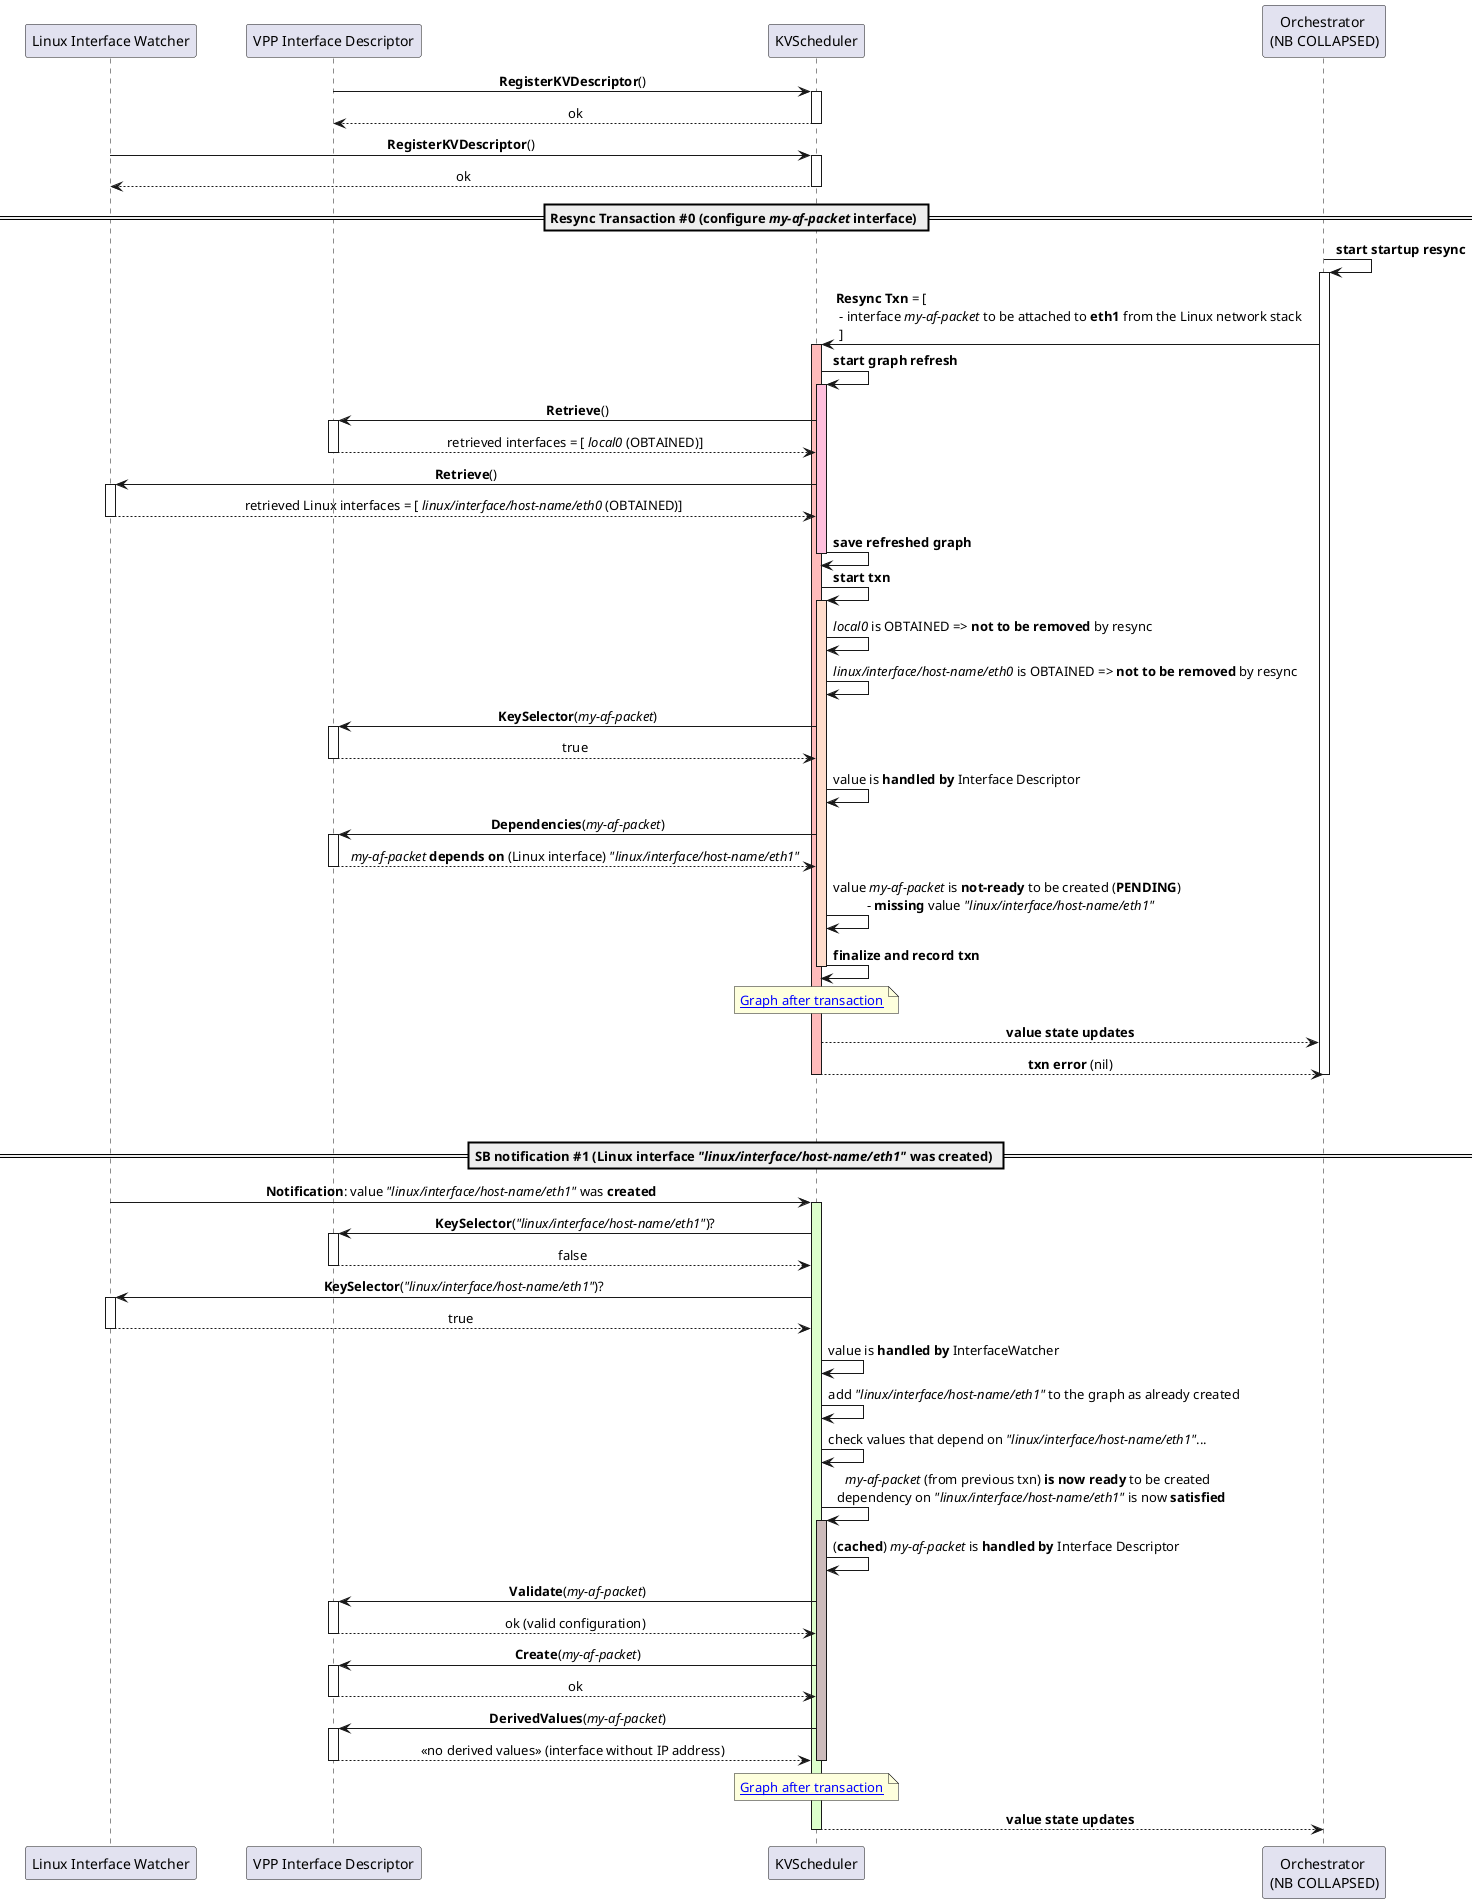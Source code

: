 @startuml

skinparam ParticipantPadding 20
skinparam BoxPadding 10
skinparam SequenceMessageAlign center

participant IW as "Linux Interface Watcher"
participant ID as "VPP Interface Descriptor"
participant KVS as "KVScheduler"
participant ORCH as "Orchestrator \n(NB COLLAPSED)"

ID -> KVS: **RegisterKVDescriptor**()
activate KVS
 KVS --> ID: ok
deactivate KVS
IW -> KVS: **RegisterKVDescriptor**()
activate KVS
 KVS --> IW: ok
deactivate KVS

== Resync Transaction #0 (configure //my-af-packet// interface) ==

ORCH -> ORCH: **start startup resync**
activate ORCH
ORCH -> KVS: **Resync Txn** = [\l - interface //my-af-packet// to be attached to **eth1** from the Linux network stack \l ]

activate KVS  #FFBBBB
KVS -> KVS: **start graph refresh**
 activate KVS  #FFBFDD
  KVS -> ID: **Retrieve**()
   activate ID
    ID --> KVS: retrieved interfaces = [ //local0// (OBTAINED)]
   deactivate ID
  KVS -> IW: **Retrieve**()
   activate IW
    IW --> KVS: retrieved Linux interfaces = [ //linux/interface/host-name/eth0// (OBTAINED)]
   deactivate IW
  KVS -> KVS: **save refreshed graph**
 deactivate KVS

 KVS -> KVS: **start txn**
  activate KVS  #FFDDCC
   KVS -> KVS: //local0// is OBTAINED => **not to be removed** by resync
   KVS -> KVS: //linux/interface/host-name/eth0// is OBTAINED => **not to be removed** by resync
   KVS -> ID: **KeySelector**(//my-af-packet//)
    activate ID
     ID --> KVS: true
    deactivate ID
   KVS -> KVS: value is **handled by** Interface Descriptor
   KVS -> ID: **Dependencies**(//my-af-packet//)
    activate ID
     ID --> KVS: //my-af-packet// **depends on** (Linux interface) //"linux/interface/host-name/eth1"//
    deactivate ID
   KVS -> KVS: value //my-af-packet// is **not-ready** to be created (**PENDING**) \n - **missing** value //"linux/interface/host-name/eth1"//

  KVS -> KVS: **finalize and record txn**
 deactivate KVS

 note over KVS: [[https://raw.githubusercontent.com/milanlenco/vpp-agent/kvs-docs/docs/kvscheduler/cfd/graph/afpacket_pending.svg?sanitize=true Graph after transaction]]

KVS --> ORCH: **value state updates**
KVS --> ORCH: **txn error** (nil)
deactivate KVS
deactivate ORCH

|||
|||

== SB notification #1 (Linux interface //"linux/interface/host-name/eth1"// was created) ==

IW -> KVS: **Notification**: value //"linux/interface/host-name/eth1"// was **created**
 activate KVS #DDFFCC

   KVS -> ID: **KeySelector**(//"linux/interface/host-name/eth1"//)?
    activate ID
     ID --> KVS: false
    deactivate ID
   KVS -> IW: **KeySelector**(//"linux/interface/host-name/eth1"//)?
    activate IW
     IW --> KVS: true
    deactivate IW
   KVS -> KVS: value is **handled by** InterfaceWatcher
   KVS -> KVS: add //"linux/interface/host-name/eth1"// to the graph as already created
   KVS -> KVS: check values that depend on //"linux/interface/host-name/eth1"//...

   KVS -> KVS: //my-af-packet// (from previous txn) **is now ready** to be created \n dependency on //"linux/interface/host-name/eth1"// is now **satisfied**
    activate KVS #CCBBBB
     KVS -> KVS: (**cached**) //my-af-packet// is **handled by** Interface Descriptor
     KVS -> ID: **Validate**(//my-af-packet//)
      activate ID
       ID --> KVS: ok (valid configuration)
      deactivate ID
     KVS -> ID: **Create**(//my-af-packet//)
      activate ID
       ID --> KVS: ok
      deactivate ID
     KVS -> ID: **DerivedValues**(//my-af-packet//)
      activate ID
       ID --> KVS: << no derived values >> (interface without IP address)
      deactivate ID
    deactivate KVS

  note over KVS: [[https://raw.githubusercontent.com/milanlenco/vpp-agent/kvs-docs/docs/kvscheduler/cfd/graph/afpacket_created.svg?sanitize=true Graph after transaction]]

KVS --> ORCH: **value state updates**
deactivate KVS


@enduml